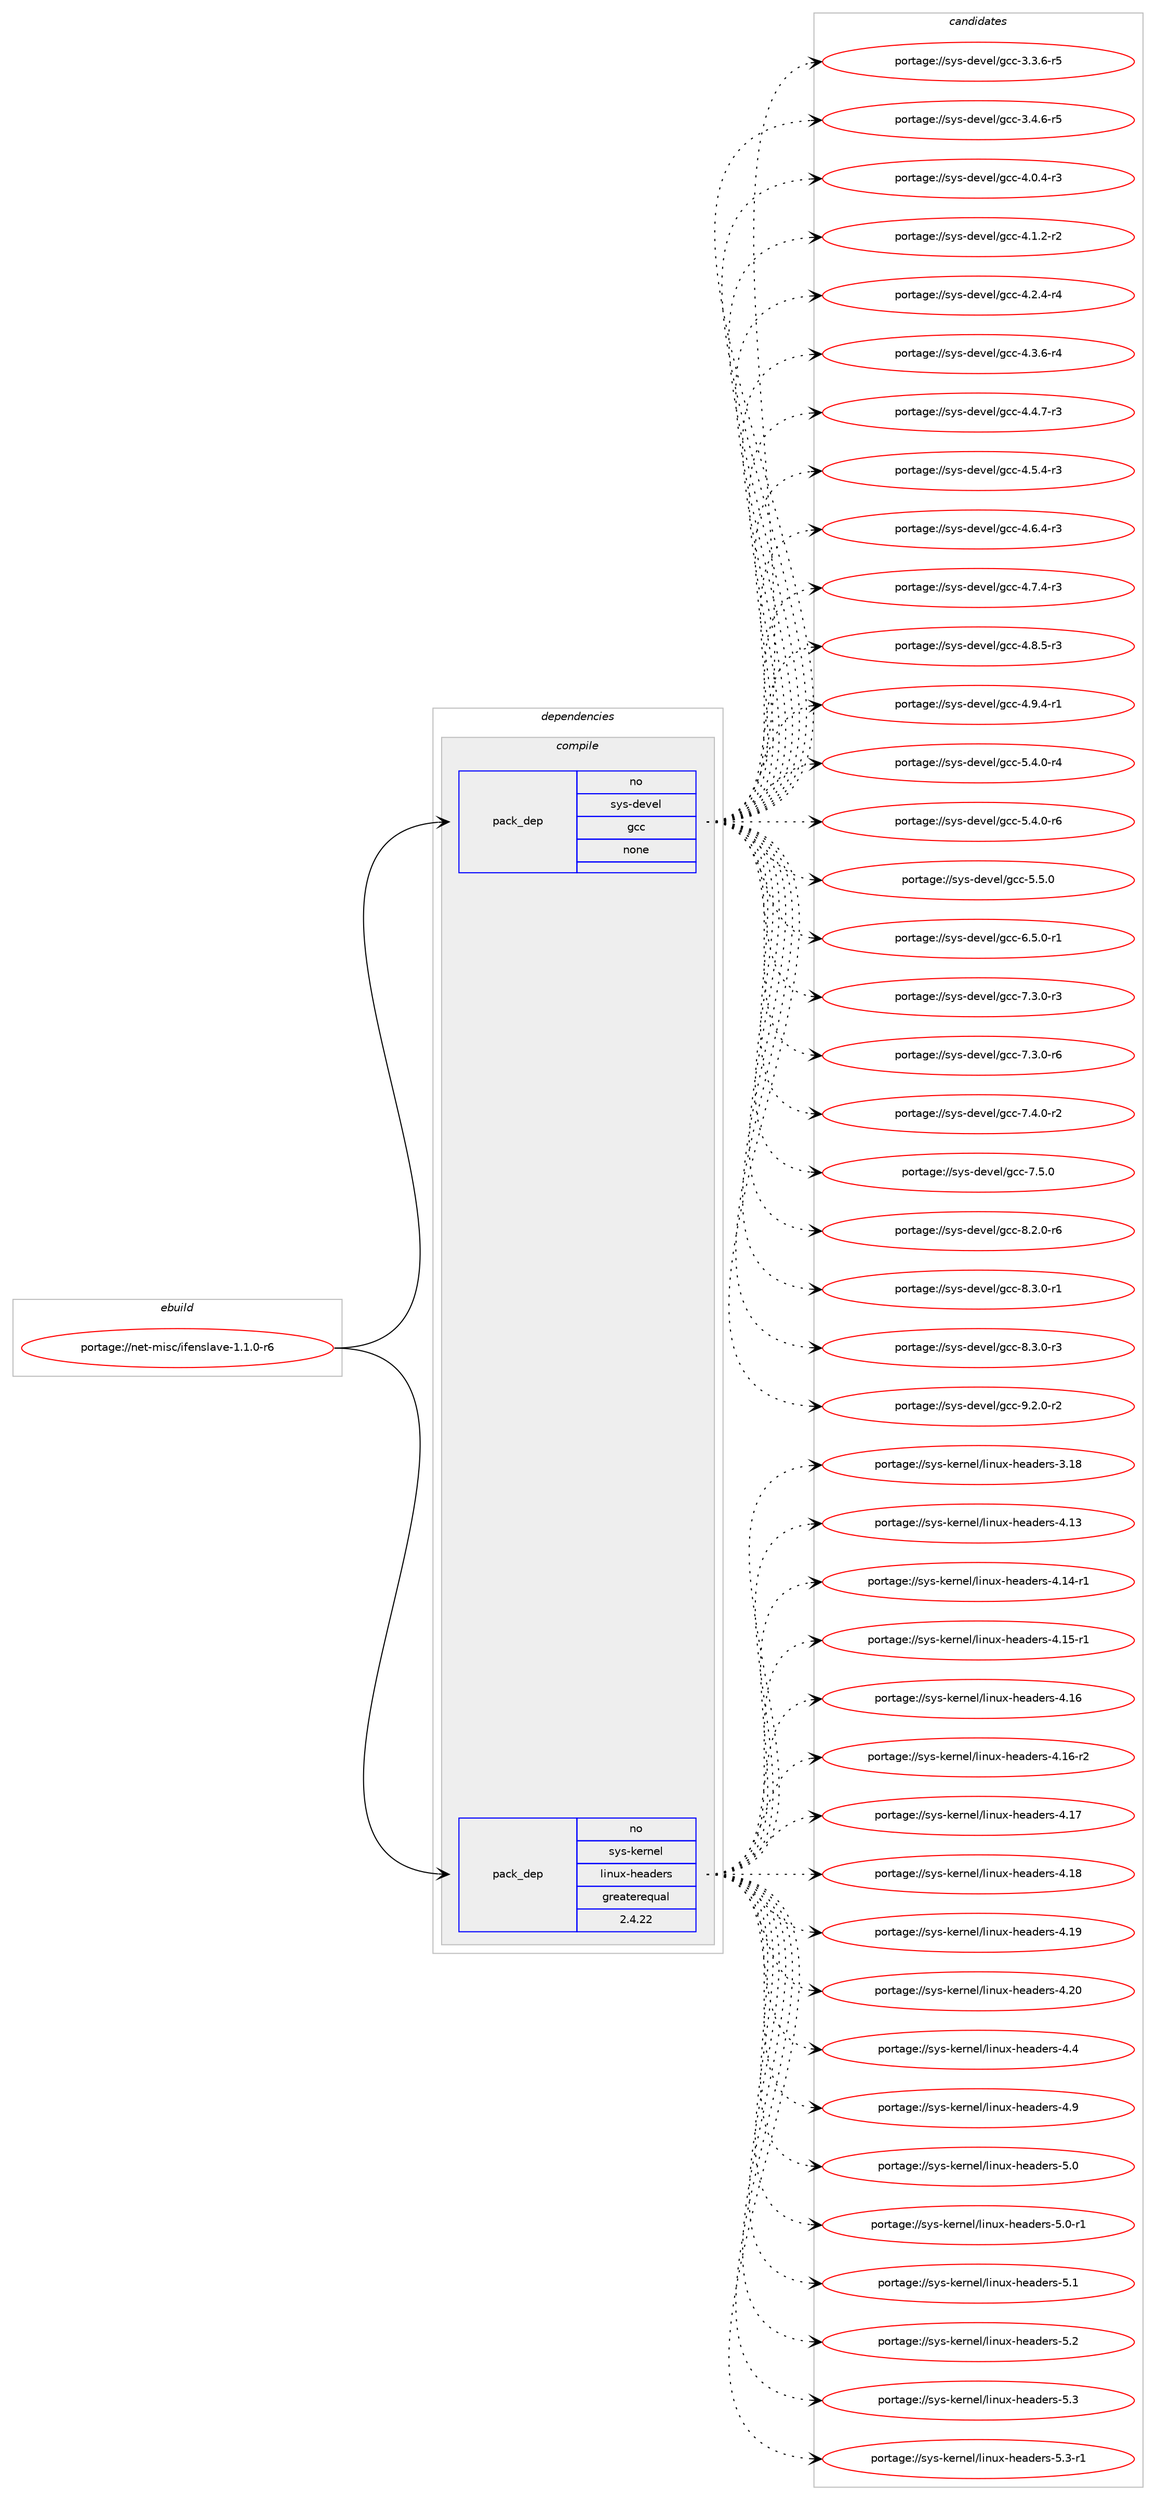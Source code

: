 digraph prolog {

# *************
# Graph options
# *************

newrank=true;
concentrate=true;
compound=true;
graph [rankdir=LR,fontname=Helvetica,fontsize=10,ranksep=1.5];#, ranksep=2.5, nodesep=0.2];
edge  [arrowhead=vee];
node  [fontname=Helvetica,fontsize=10];

# **********
# The ebuild
# **********

subgraph cluster_leftcol {
color=gray;
rank=same;
label=<<i>ebuild</i>>;
id [label="portage://net-misc/ifenslave-1.1.0-r6", color=red, width=4, href="../net-misc/ifenslave-1.1.0-r6.svg"];
}

# ****************
# The dependencies
# ****************

subgraph cluster_midcol {
color=gray;
label=<<i>dependencies</i>>;
subgraph cluster_compile {
fillcolor="#eeeeee";
style=filled;
label=<<i>compile</i>>;
subgraph pack268681 {
dependency366499 [label=<<TABLE BORDER="0" CELLBORDER="1" CELLSPACING="0" CELLPADDING="4" WIDTH="220"><TR><TD ROWSPAN="6" CELLPADDING="30">pack_dep</TD></TR><TR><TD WIDTH="110">no</TD></TR><TR><TD>sys-devel</TD></TR><TR><TD>gcc</TD></TR><TR><TD>none</TD></TR><TR><TD></TD></TR></TABLE>>, shape=none, color=blue];
}
id:e -> dependency366499:w [weight=20,style="solid",arrowhead="vee"];
subgraph pack268682 {
dependency366500 [label=<<TABLE BORDER="0" CELLBORDER="1" CELLSPACING="0" CELLPADDING="4" WIDTH="220"><TR><TD ROWSPAN="6" CELLPADDING="30">pack_dep</TD></TR><TR><TD WIDTH="110">no</TD></TR><TR><TD>sys-kernel</TD></TR><TR><TD>linux-headers</TD></TR><TR><TD>greaterequal</TD></TR><TR><TD>2.4.22</TD></TR></TABLE>>, shape=none, color=blue];
}
id:e -> dependency366500:w [weight=20,style="solid",arrowhead="vee"];
}
subgraph cluster_compileandrun {
fillcolor="#eeeeee";
style=filled;
label=<<i>compile and run</i>>;
}
subgraph cluster_run {
fillcolor="#eeeeee";
style=filled;
label=<<i>run</i>>;
}
}

# **************
# The candidates
# **************

subgraph cluster_choices {
rank=same;
color=gray;
label=<<i>candidates</i>>;

subgraph choice268681 {
color=black;
nodesep=1;
choiceportage115121115451001011181011084710399994551465146544511453 [label="portage://sys-devel/gcc-3.3.6-r5", color=red, width=4,href="../sys-devel/gcc-3.3.6-r5.svg"];
choiceportage115121115451001011181011084710399994551465246544511453 [label="portage://sys-devel/gcc-3.4.6-r5", color=red, width=4,href="../sys-devel/gcc-3.4.6-r5.svg"];
choiceportage115121115451001011181011084710399994552464846524511451 [label="portage://sys-devel/gcc-4.0.4-r3", color=red, width=4,href="../sys-devel/gcc-4.0.4-r3.svg"];
choiceportage115121115451001011181011084710399994552464946504511450 [label="portage://sys-devel/gcc-4.1.2-r2", color=red, width=4,href="../sys-devel/gcc-4.1.2-r2.svg"];
choiceportage115121115451001011181011084710399994552465046524511452 [label="portage://sys-devel/gcc-4.2.4-r4", color=red, width=4,href="../sys-devel/gcc-4.2.4-r4.svg"];
choiceportage115121115451001011181011084710399994552465146544511452 [label="portage://sys-devel/gcc-4.3.6-r4", color=red, width=4,href="../sys-devel/gcc-4.3.6-r4.svg"];
choiceportage115121115451001011181011084710399994552465246554511451 [label="portage://sys-devel/gcc-4.4.7-r3", color=red, width=4,href="../sys-devel/gcc-4.4.7-r3.svg"];
choiceportage115121115451001011181011084710399994552465346524511451 [label="portage://sys-devel/gcc-4.5.4-r3", color=red, width=4,href="../sys-devel/gcc-4.5.4-r3.svg"];
choiceportage115121115451001011181011084710399994552465446524511451 [label="portage://sys-devel/gcc-4.6.4-r3", color=red, width=4,href="../sys-devel/gcc-4.6.4-r3.svg"];
choiceportage115121115451001011181011084710399994552465546524511451 [label="portage://sys-devel/gcc-4.7.4-r3", color=red, width=4,href="../sys-devel/gcc-4.7.4-r3.svg"];
choiceportage115121115451001011181011084710399994552465646534511451 [label="portage://sys-devel/gcc-4.8.5-r3", color=red, width=4,href="../sys-devel/gcc-4.8.5-r3.svg"];
choiceportage115121115451001011181011084710399994552465746524511449 [label="portage://sys-devel/gcc-4.9.4-r1", color=red, width=4,href="../sys-devel/gcc-4.9.4-r1.svg"];
choiceportage115121115451001011181011084710399994553465246484511452 [label="portage://sys-devel/gcc-5.4.0-r4", color=red, width=4,href="../sys-devel/gcc-5.4.0-r4.svg"];
choiceportage115121115451001011181011084710399994553465246484511454 [label="portage://sys-devel/gcc-5.4.0-r6", color=red, width=4,href="../sys-devel/gcc-5.4.0-r6.svg"];
choiceportage11512111545100101118101108471039999455346534648 [label="portage://sys-devel/gcc-5.5.0", color=red, width=4,href="../sys-devel/gcc-5.5.0.svg"];
choiceportage115121115451001011181011084710399994554465346484511449 [label="portage://sys-devel/gcc-6.5.0-r1", color=red, width=4,href="../sys-devel/gcc-6.5.0-r1.svg"];
choiceportage115121115451001011181011084710399994555465146484511451 [label="portage://sys-devel/gcc-7.3.0-r3", color=red, width=4,href="../sys-devel/gcc-7.3.0-r3.svg"];
choiceportage115121115451001011181011084710399994555465146484511454 [label="portage://sys-devel/gcc-7.3.0-r6", color=red, width=4,href="../sys-devel/gcc-7.3.0-r6.svg"];
choiceportage115121115451001011181011084710399994555465246484511450 [label="portage://sys-devel/gcc-7.4.0-r2", color=red, width=4,href="../sys-devel/gcc-7.4.0-r2.svg"];
choiceportage11512111545100101118101108471039999455546534648 [label="portage://sys-devel/gcc-7.5.0", color=red, width=4,href="../sys-devel/gcc-7.5.0.svg"];
choiceportage115121115451001011181011084710399994556465046484511454 [label="portage://sys-devel/gcc-8.2.0-r6", color=red, width=4,href="../sys-devel/gcc-8.2.0-r6.svg"];
choiceportage115121115451001011181011084710399994556465146484511449 [label="portage://sys-devel/gcc-8.3.0-r1", color=red, width=4,href="../sys-devel/gcc-8.3.0-r1.svg"];
choiceportage115121115451001011181011084710399994556465146484511451 [label="portage://sys-devel/gcc-8.3.0-r3", color=red, width=4,href="../sys-devel/gcc-8.3.0-r3.svg"];
choiceportage115121115451001011181011084710399994557465046484511450 [label="portage://sys-devel/gcc-9.2.0-r2", color=red, width=4,href="../sys-devel/gcc-9.2.0-r2.svg"];
dependency366499:e -> choiceportage115121115451001011181011084710399994551465146544511453:w [style=dotted,weight="100"];
dependency366499:e -> choiceportage115121115451001011181011084710399994551465246544511453:w [style=dotted,weight="100"];
dependency366499:e -> choiceportage115121115451001011181011084710399994552464846524511451:w [style=dotted,weight="100"];
dependency366499:e -> choiceportage115121115451001011181011084710399994552464946504511450:w [style=dotted,weight="100"];
dependency366499:e -> choiceportage115121115451001011181011084710399994552465046524511452:w [style=dotted,weight="100"];
dependency366499:e -> choiceportage115121115451001011181011084710399994552465146544511452:w [style=dotted,weight="100"];
dependency366499:e -> choiceportage115121115451001011181011084710399994552465246554511451:w [style=dotted,weight="100"];
dependency366499:e -> choiceportage115121115451001011181011084710399994552465346524511451:w [style=dotted,weight="100"];
dependency366499:e -> choiceportage115121115451001011181011084710399994552465446524511451:w [style=dotted,weight="100"];
dependency366499:e -> choiceportage115121115451001011181011084710399994552465546524511451:w [style=dotted,weight="100"];
dependency366499:e -> choiceportage115121115451001011181011084710399994552465646534511451:w [style=dotted,weight="100"];
dependency366499:e -> choiceportage115121115451001011181011084710399994552465746524511449:w [style=dotted,weight="100"];
dependency366499:e -> choiceportage115121115451001011181011084710399994553465246484511452:w [style=dotted,weight="100"];
dependency366499:e -> choiceportage115121115451001011181011084710399994553465246484511454:w [style=dotted,weight="100"];
dependency366499:e -> choiceportage11512111545100101118101108471039999455346534648:w [style=dotted,weight="100"];
dependency366499:e -> choiceportage115121115451001011181011084710399994554465346484511449:w [style=dotted,weight="100"];
dependency366499:e -> choiceportage115121115451001011181011084710399994555465146484511451:w [style=dotted,weight="100"];
dependency366499:e -> choiceportage115121115451001011181011084710399994555465146484511454:w [style=dotted,weight="100"];
dependency366499:e -> choiceportage115121115451001011181011084710399994555465246484511450:w [style=dotted,weight="100"];
dependency366499:e -> choiceportage11512111545100101118101108471039999455546534648:w [style=dotted,weight="100"];
dependency366499:e -> choiceportage115121115451001011181011084710399994556465046484511454:w [style=dotted,weight="100"];
dependency366499:e -> choiceportage115121115451001011181011084710399994556465146484511449:w [style=dotted,weight="100"];
dependency366499:e -> choiceportage115121115451001011181011084710399994556465146484511451:w [style=dotted,weight="100"];
dependency366499:e -> choiceportage115121115451001011181011084710399994557465046484511450:w [style=dotted,weight="100"];
}
subgraph choice268682 {
color=black;
nodesep=1;
choiceportage115121115451071011141101011084710810511011712045104101971001011141154551464956 [label="portage://sys-kernel/linux-headers-3.18", color=red, width=4,href="../sys-kernel/linux-headers-3.18.svg"];
choiceportage115121115451071011141101011084710810511011712045104101971001011141154552464951 [label="portage://sys-kernel/linux-headers-4.13", color=red, width=4,href="../sys-kernel/linux-headers-4.13.svg"];
choiceportage1151211154510710111411010110847108105110117120451041019710010111411545524649524511449 [label="portage://sys-kernel/linux-headers-4.14-r1", color=red, width=4,href="../sys-kernel/linux-headers-4.14-r1.svg"];
choiceportage1151211154510710111411010110847108105110117120451041019710010111411545524649534511449 [label="portage://sys-kernel/linux-headers-4.15-r1", color=red, width=4,href="../sys-kernel/linux-headers-4.15-r1.svg"];
choiceportage115121115451071011141101011084710810511011712045104101971001011141154552464954 [label="portage://sys-kernel/linux-headers-4.16", color=red, width=4,href="../sys-kernel/linux-headers-4.16.svg"];
choiceportage1151211154510710111411010110847108105110117120451041019710010111411545524649544511450 [label="portage://sys-kernel/linux-headers-4.16-r2", color=red, width=4,href="../sys-kernel/linux-headers-4.16-r2.svg"];
choiceportage115121115451071011141101011084710810511011712045104101971001011141154552464955 [label="portage://sys-kernel/linux-headers-4.17", color=red, width=4,href="../sys-kernel/linux-headers-4.17.svg"];
choiceportage115121115451071011141101011084710810511011712045104101971001011141154552464956 [label="portage://sys-kernel/linux-headers-4.18", color=red, width=4,href="../sys-kernel/linux-headers-4.18.svg"];
choiceportage115121115451071011141101011084710810511011712045104101971001011141154552464957 [label="portage://sys-kernel/linux-headers-4.19", color=red, width=4,href="../sys-kernel/linux-headers-4.19.svg"];
choiceportage115121115451071011141101011084710810511011712045104101971001011141154552465048 [label="portage://sys-kernel/linux-headers-4.20", color=red, width=4,href="../sys-kernel/linux-headers-4.20.svg"];
choiceportage1151211154510710111411010110847108105110117120451041019710010111411545524652 [label="portage://sys-kernel/linux-headers-4.4", color=red, width=4,href="../sys-kernel/linux-headers-4.4.svg"];
choiceportage1151211154510710111411010110847108105110117120451041019710010111411545524657 [label="portage://sys-kernel/linux-headers-4.9", color=red, width=4,href="../sys-kernel/linux-headers-4.9.svg"];
choiceportage1151211154510710111411010110847108105110117120451041019710010111411545534648 [label="portage://sys-kernel/linux-headers-5.0", color=red, width=4,href="../sys-kernel/linux-headers-5.0.svg"];
choiceportage11512111545107101114110101108471081051101171204510410197100101114115455346484511449 [label="portage://sys-kernel/linux-headers-5.0-r1", color=red, width=4,href="../sys-kernel/linux-headers-5.0-r1.svg"];
choiceportage1151211154510710111411010110847108105110117120451041019710010111411545534649 [label="portage://sys-kernel/linux-headers-5.1", color=red, width=4,href="../sys-kernel/linux-headers-5.1.svg"];
choiceportage1151211154510710111411010110847108105110117120451041019710010111411545534650 [label="portage://sys-kernel/linux-headers-5.2", color=red, width=4,href="../sys-kernel/linux-headers-5.2.svg"];
choiceportage1151211154510710111411010110847108105110117120451041019710010111411545534651 [label="portage://sys-kernel/linux-headers-5.3", color=red, width=4,href="../sys-kernel/linux-headers-5.3.svg"];
choiceportage11512111545107101114110101108471081051101171204510410197100101114115455346514511449 [label="portage://sys-kernel/linux-headers-5.3-r1", color=red, width=4,href="../sys-kernel/linux-headers-5.3-r1.svg"];
dependency366500:e -> choiceportage115121115451071011141101011084710810511011712045104101971001011141154551464956:w [style=dotted,weight="100"];
dependency366500:e -> choiceportage115121115451071011141101011084710810511011712045104101971001011141154552464951:w [style=dotted,weight="100"];
dependency366500:e -> choiceportage1151211154510710111411010110847108105110117120451041019710010111411545524649524511449:w [style=dotted,weight="100"];
dependency366500:e -> choiceportage1151211154510710111411010110847108105110117120451041019710010111411545524649534511449:w [style=dotted,weight="100"];
dependency366500:e -> choiceportage115121115451071011141101011084710810511011712045104101971001011141154552464954:w [style=dotted,weight="100"];
dependency366500:e -> choiceportage1151211154510710111411010110847108105110117120451041019710010111411545524649544511450:w [style=dotted,weight="100"];
dependency366500:e -> choiceportage115121115451071011141101011084710810511011712045104101971001011141154552464955:w [style=dotted,weight="100"];
dependency366500:e -> choiceportage115121115451071011141101011084710810511011712045104101971001011141154552464956:w [style=dotted,weight="100"];
dependency366500:e -> choiceportage115121115451071011141101011084710810511011712045104101971001011141154552464957:w [style=dotted,weight="100"];
dependency366500:e -> choiceportage115121115451071011141101011084710810511011712045104101971001011141154552465048:w [style=dotted,weight="100"];
dependency366500:e -> choiceportage1151211154510710111411010110847108105110117120451041019710010111411545524652:w [style=dotted,weight="100"];
dependency366500:e -> choiceportage1151211154510710111411010110847108105110117120451041019710010111411545524657:w [style=dotted,weight="100"];
dependency366500:e -> choiceportage1151211154510710111411010110847108105110117120451041019710010111411545534648:w [style=dotted,weight="100"];
dependency366500:e -> choiceportage11512111545107101114110101108471081051101171204510410197100101114115455346484511449:w [style=dotted,weight="100"];
dependency366500:e -> choiceportage1151211154510710111411010110847108105110117120451041019710010111411545534649:w [style=dotted,weight="100"];
dependency366500:e -> choiceportage1151211154510710111411010110847108105110117120451041019710010111411545534650:w [style=dotted,weight="100"];
dependency366500:e -> choiceportage1151211154510710111411010110847108105110117120451041019710010111411545534651:w [style=dotted,weight="100"];
dependency366500:e -> choiceportage11512111545107101114110101108471081051101171204510410197100101114115455346514511449:w [style=dotted,weight="100"];
}
}

}
